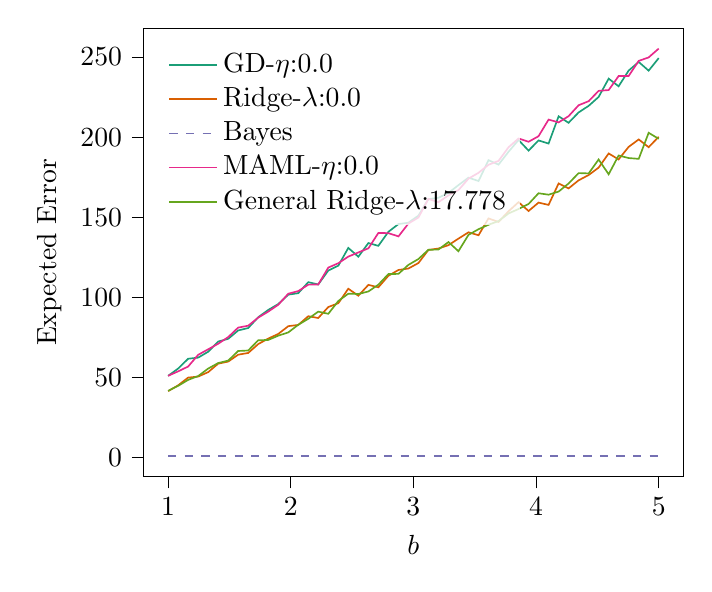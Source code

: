 % This file was created with tikzplotlib v0.10.1.
\begin{tikzpicture}

\definecolor{chocolate217952}{RGB}{217,95,2}
\definecolor{darkcyan27158119}{RGB}{27,158,119}
\definecolor{darkgray176}{RGB}{176,176,176}
\definecolor{deeppink23141138}{RGB}{231,41,138}
\definecolor{lightslategray117112179}{RGB}{117,112,179}
\definecolor{olivedrab10216630}{RGB}{102,166,30}

\begin{axis}[
legend cell align={left},
legend style={
  fill opacity=0.8,
  draw opacity=1,
  text opacity=1,
  at={(0.03,0.97)},
  anchor=north west,
  draw=none
},
tick align=outside,
tick pos=left,
x grid style={darkgray176},
xlabel={\(\displaystyle b\)},
xmin=0.8, xmax=5.2,
xtick style={color=black},
y grid style={darkgray176},
ylabel={Expected Error},
ymin=-11.71, ymax=267.905,
ytick style={color=black}
]
\addplot [semithick, darkcyan27158119]
table {%
1 51.1
1.082 55.671
1.163 61.752
1.245 62.459
1.327 66.148
1.408 72.497
1.49 74.184
1.571 79.395
1.653 80.933
1.735 87.684
1.816 92.187
1.898 95.87
1.98 101.734
2.061 102.663
2.143 109.53
2.224 108.087
2.306 116.784
2.388 119.824
2.469 130.887
2.551 125.397
2.633 133.934
2.714 132.179
2.796 140.923
2.878 145.771
2.959 146.608
3.041 151.03
3.122 161.294
3.204 162.164
3.286 165.198
3.367 170.036
3.449 174.699
3.531 172.594
3.612 185.616
3.694 182.829
3.776 190.894
3.857 198.196
3.939 191.555
4.02 197.926
4.102 195.973
4.184 212.988
4.265 208.922
4.347 215.394
4.429 219.506
4.51 225.026
4.592 236.457
4.673 231.687
4.755 241.492
4.837 246.868
4.918 241.436
5 249.264
};
\addlegendentry{GD-$\eta$:0.0}
\addplot [semithick, chocolate217952]
table {%
1 41.555
1.082 45.197
1.163 50.012
1.245 50.64
1.327 53.427
1.408 58.68
1.49 60.0
1.571 64.285
1.653 65.369
1.735 70.919
1.816 74.334
1.898 77.237
1.98 82.087
2.061 82.856
2.143 88.304
2.224 87.164
2.306 94.015
2.388 96.415
2.469 105.436
2.551 101.075
2.633 107.84
2.714 106.303
2.796 113.491
2.878 117.131
2.959 118.032
3.041 121.466
3.122 129.61
3.204 130.519
3.286 132.611
3.367 136.67
3.449 140.612
3.531 138.791
3.612 149.283
3.694 147.074
3.776 153.77
3.857 159.416
3.939 153.915
4.02 159.146
4.102 157.709
4.184 171.121
4.265 168.007
4.347 173.04
4.429 176.359
4.51 180.954
4.592 189.798
4.673 186.06
4.755 193.908
4.837 198.542
4.918 193.709
5 200.208
};
\addlegendentry{Ridge-$\lambda$:0.0}
\addplot [semithick, lightslategray117112179, dashed]
table {%
1 1.0
1.082 1.0
1.163 1.0
1.245 1.0
1.327 1.0
1.408 1.0
1.49 1.0
1.571 1.0
1.653 1.0
1.735 1.0
1.816 1.0
1.898 1.0
1.98 1.0
2.061 1.0
2.143 1.0
2.224 1.0
2.306 1.0
2.388 1.0
2.469 1.0
2.551 1.0
2.633 1.0
2.714 1.0
2.796 1.0
2.878 1.0
2.959 1.0
3.041 1.0
3.122 1.0
3.204 1.0
3.286 1.0
3.367 1.0
3.449 1.0
3.531 1.0
3.612 1.0
3.694 1.0
3.776 1.0
3.857 1.0
3.939 1.0
4.02 1.0
4.102 1.0
4.184 1.0
4.265 1.0
4.347 1.0
4.429 1.0
4.51 1.0
4.592 1.0
4.673 1.0
4.755 1.0
4.837 1.0
4.918 1.0
5 1.0
};
\addlegendentry{Bayes}
\addplot [semithick, deeppink23141138]
table {%
1 51.113
1.082 53.905
1.163 56.89
1.245 64.204
1.327 67.665
1.408 71.106
1.49 75.277
1.571 81.185
1.653 82.369
1.735 87.419
1.816 91.144
1.898 95.435
1.98 102.334
2.061 103.962
2.143 107.957
2.224 108.091
2.306 118.616
2.388 121.366
2.469 125.454
2.551 128.072
2.633 130.625
2.714 140.193
2.796 140.112
2.878 138.054
2.959 146.072
3.041 149.872
3.122 161.494
3.204 159.393
3.286 163.675
3.367 166.907
3.449 174.086
3.531 177.747
3.612 182.733
3.694 185.147
3.776 193.702
3.857 199.14
3.939 197.106
4.02 200.535
4.102 210.912
4.184 209.187
4.265 213.046
4.347 219.871
4.429 222.411
4.51 228.845
4.592 229.335
4.673 238.065
4.755 238.152
4.837 247.533
4.918 249.703
5 255.195
};
\addlegendentry{MAML-$\eta$:0.0}
\addplot [semithick, olivedrab10216630]
table {%
1 41.721
1.082 44.874
1.163 48.561
1.245 50.972
1.327 55.654
1.408 59.081
1.49 60.594
1.571 66.593
1.653 66.9
1.735 73.3
1.816 73.471
1.898 76.147
1.98 78.195
2.061 82.945
2.143 86.686
2.224 91.148
2.306 89.803
2.388 97.793
2.469 102.325
2.551 102.134
2.633 103.722
2.714 107.951
2.796 114.573
2.878 114.698
2.959 120.303
3.041 123.962
3.122 129.71
3.204 129.869
3.286 134.545
3.367 128.816
3.449 139.024
3.531 142.55
3.612 145.336
3.694 147.621
3.776 152.382
3.857 155.148
3.939 158.3
4.02 164.967
4.102 164.08
4.184 166.036
4.265 171.045
4.347 177.547
4.429 177.352
4.51 186.048
4.592 176.805
4.673 188.532
4.755 186.935
4.837 186.432
4.918 202.684
5 198.919
};
\addlegendentry{General Ridge-$\lambda$:17.778}
\end{axis}

\end{tikzpicture}
